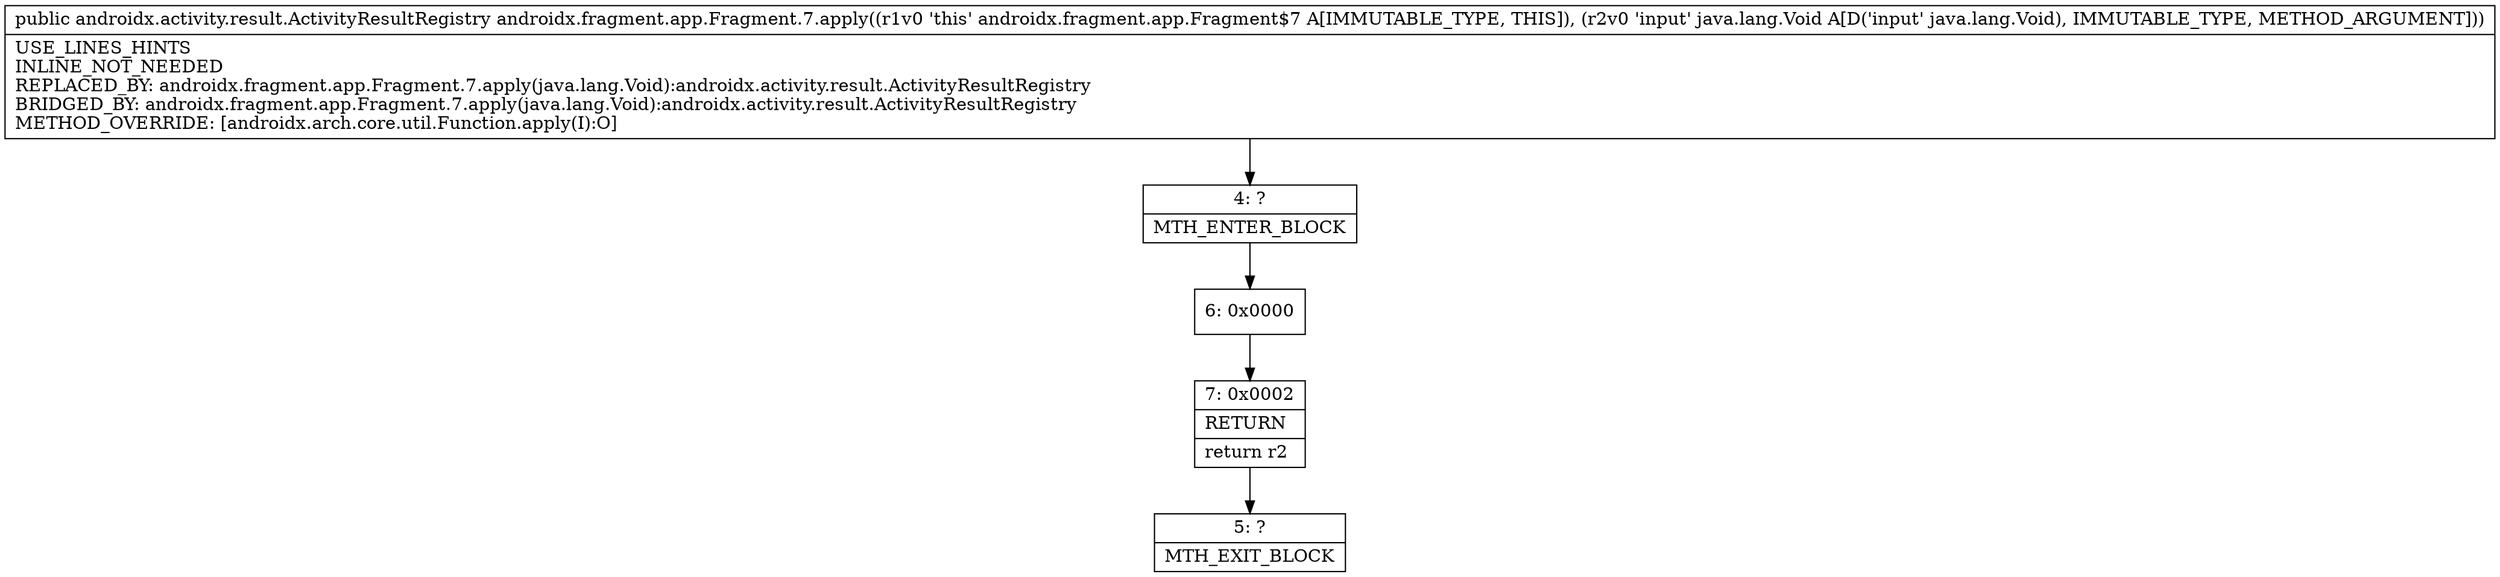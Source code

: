 digraph "CFG forandroidx.fragment.app.Fragment.7.apply(Ljava\/lang\/Void;)Landroidx\/activity\/result\/ActivityResultRegistry;" {
Node_4 [shape=record,label="{4\:\ ?|MTH_ENTER_BLOCK\l}"];
Node_6 [shape=record,label="{6\:\ 0x0000}"];
Node_7 [shape=record,label="{7\:\ 0x0002|RETURN\l|return r2\l}"];
Node_5 [shape=record,label="{5\:\ ?|MTH_EXIT_BLOCK\l}"];
MethodNode[shape=record,label="{public androidx.activity.result.ActivityResultRegistry androidx.fragment.app.Fragment.7.apply((r1v0 'this' androidx.fragment.app.Fragment$7 A[IMMUTABLE_TYPE, THIS]), (r2v0 'input' java.lang.Void A[D('input' java.lang.Void), IMMUTABLE_TYPE, METHOD_ARGUMENT]))  | USE_LINES_HINTS\lINLINE_NOT_NEEDED\lREPLACED_BY: androidx.fragment.app.Fragment.7.apply(java.lang.Void):androidx.activity.result.ActivityResultRegistry\lBRIDGED_BY: androidx.fragment.app.Fragment.7.apply(java.lang.Void):androidx.activity.result.ActivityResultRegistry\lMETHOD_OVERRIDE: [androidx.arch.core.util.Function.apply(I):O]\l}"];
MethodNode -> Node_4;Node_4 -> Node_6;
Node_6 -> Node_7;
Node_7 -> Node_5;
}

